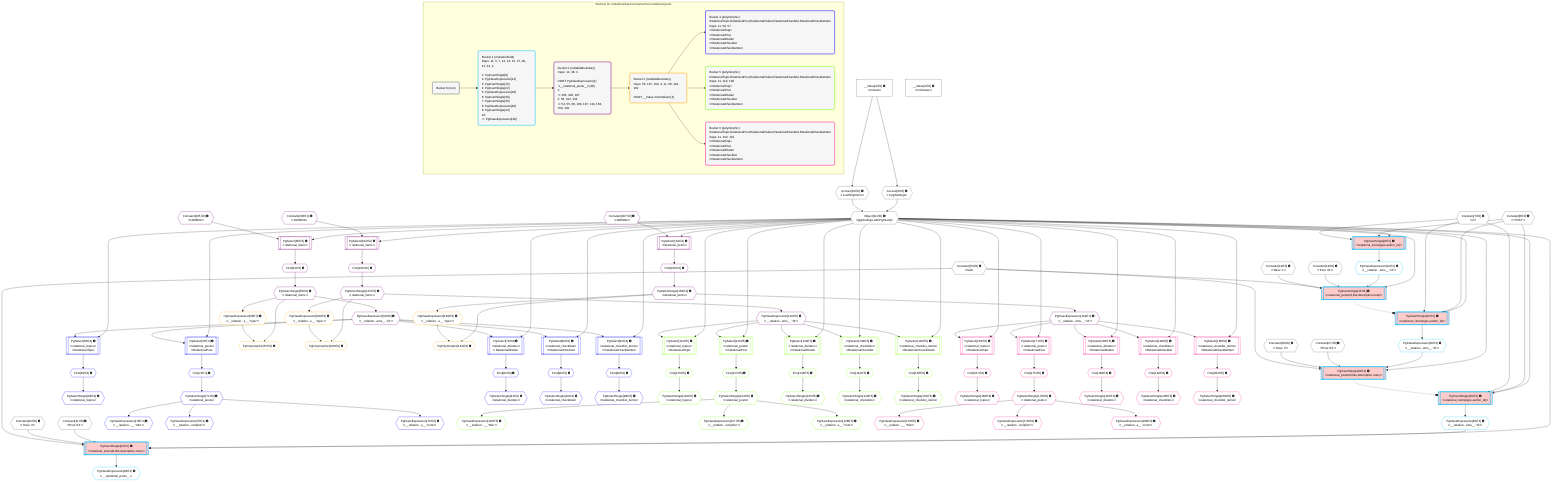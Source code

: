 %%{init: {'themeVariables': { 'fontSize': '12px'}}}%%
graph TD
    classDef path fill:#eee,stroke:#000,color:#000
    classDef plan fill:#fff,stroke-width:1px,color:#000
    classDef itemplan fill:#fff,stroke-width:2px,color:#000
    classDef unbatchedplan fill:#dff,stroke-width:1px,color:#000
    classDef sideeffectplan fill:#fcc,stroke-width:2px,color:#000
    classDef bucket fill:#f6f6f6,color:#000,stroke-width:2px,text-align:left


    %% plan dependencies
    Object11{{"Object[11∈0] ➊<br />ᐸ{pgSettings,withPgClient}ᐳ"}}:::plan
    Access9{{"Access[9∈0] ➊<br />ᐸ2.pgSettingsᐳ"}}:::plan
    Access10{{"Access[10∈0] ➊<br />ᐸ2.withPgClientᐳ"}}:::plan
    Access9 & Access10 --> Object11
    __Value2["__Value[2∈0] ➊<br />ᐸcontextᐳ"]:::plan
    __Value2 --> Access9
    __Value2 --> Access10
    __Value4["__Value[4∈0] ➊<br />ᐸrootValueᐳ"]:::plan
    Constant6{{"Constant[6∈0] ➊<br />ᐸ'POST'ᐳ"}}:::plan
    Constant7{{"Constant[7∈0] ➊<br />ᐸ2ᐳ"}}:::plan
    Constant13{{"Constant[13∈0] ➊<br />ᐸ'Post ꖛ1'ᐳ"}}:::plan
    Constant14{{"Constant[14∈0] ➊<br />ᐸ'Desc 1'ᐳ"}}:::plan
    Constant15{{"Constant[15∈0] ➊<br />ᐸnullᐳ"}}:::plan
    Constant27{{"Constant[27∈0] ➊<br />ᐸ'Post ꖛ2'ᐳ"}}:::plan
    Constant28{{"Constant[28∈0] ➊<br />ᐸ'Desc 2'ᐳ"}}:::plan
    Constant41{{"Constant[41∈0] ➊<br />ᐸ'Post ꖛ3'ᐳ"}}:::plan
    Constant42{{"Constant[42∈0] ➊<br />ᐸ'Desc 3'ᐳ"}}:::plan
    PgInsertSingle16[["PgInsertSingle[16∈1] ➊<br />ᐸrelational_posts(id,title,description,note)ᐳ"]]:::sideeffectplan
    PgClassExpression12{{"PgClassExpression[12∈1] ➊<br />ᐸ__relation...ems__.”id”ᐳ"}}:::plan
    Object11 & PgClassExpression12 & Constant13 & Constant14 & Constant15 --> PgInsertSingle16
    PgInsertSingle30[["PgInsertSingle[30∈1] ➊<br />ᐸrelational_posts(id,title,description,note)ᐳ"]]:::sideeffectplan
    PgClassExpression26{{"PgClassExpression[26∈1] ➊<br />ᐸ__relation...ems__.”id”ᐳ"}}:::plan
    Object11 & PgClassExpression26 & Constant27 & Constant28 & Constant15 --> PgInsertSingle30
    PgInsertSingle44[["PgInsertSingle[44∈1] ➊<br />ᐸrelational_posts(id,title,description,note)ᐳ"]]:::sideeffectplan
    PgClassExpression40{{"PgClassExpression[40∈1] ➊<br />ᐸ__relation...ems__.”id”ᐳ"}}:::plan
    Object11 & PgClassExpression40 & Constant41 & Constant42 & Constant15 --> PgInsertSingle44
    PgInsertSingle8[["PgInsertSingle[8∈1] ➊<br />ᐸrelational_items(type,author_id)ᐳ"]]:::sideeffectplan
    Object11 & Constant6 & Constant7 --> PgInsertSingle8
    PgInsertSingle22[["PgInsertSingle[22∈1] ➊<br />ᐸrelational_items(type,author_id)ᐳ"]]:::sideeffectplan
    Object11 & Constant6 & Constant7 --> PgInsertSingle22
    PgInsertSingle36[["PgInsertSingle[36∈1] ➊<br />ᐸrelational_items(type,author_id)ᐳ"]]:::sideeffectplan
    Object11 & Constant6 & Constant7 --> PgInsertSingle36
    PgInsertSingle8 --> PgClassExpression12
    PgInsertSingle22 --> PgClassExpression26
    PgInsertSingle36 --> PgClassExpression40
    PgClassExpression48{{"PgClassExpression[48∈1] ➊<br />ᐸ__relational_posts__ᐳ"}}:::plan
    PgInsertSingle44 --> PgClassExpression48
    PgSelect50[["PgSelect[50∈2] ➊<br />ᐸrelational_itemsᐳ"]]:::plan
    Constant205{{"Constant[205∈2] ➊<br />ᐸ1000000ᐳ"}}:::plan
    Object11 & Constant205 --> PgSelect50
    PgSelect102[["PgSelect[102∈2] ➊<br />ᐸrelational_itemsᐳ"]]:::plan
    Constant206{{"Constant[206∈2] ➊<br />ᐸ1000001ᐳ"}}:::plan
    Object11 & Constant206 --> PgSelect102
    PgSelect154[["PgSelect[154∈2] ➊<br />ᐸrelational_itemsᐳ"]]:::plan
    Constant207{{"Constant[207∈2] ➊<br />ᐸ1000002ᐳ"}}:::plan
    Object11 & Constant207 --> PgSelect154
    First54{{"First[54∈2] ➊"}}:::plan
    PgSelect50 --> First54
    PgSelectSingle55{{"PgSelectSingle[55∈2] ➊<br />ᐸrelational_itemsᐳ"}}:::plan
    First54 --> PgSelectSingle55
    PgClassExpression58{{"PgClassExpression[58∈2] ➊<br />ᐸ__relation...ems__.”id”ᐳ"}}:::plan
    PgSelectSingle55 --> PgClassExpression58
    First106{{"First[106∈2] ➊"}}:::plan
    PgSelect102 --> First106
    PgSelectSingle107{{"PgSelectSingle[107∈2] ➊<br />ᐸrelational_itemsᐳ"}}:::plan
    First106 --> PgSelectSingle107
    PgClassExpression110{{"PgClassExpression[110∈2] ➊<br />ᐸ__relation...ems__.”id”ᐳ"}}:::plan
    PgSelectSingle107 --> PgClassExpression110
    First158{{"First[158∈2] ➊"}}:::plan
    PgSelect154 --> First158
    PgSelectSingle159{{"PgSelectSingle[159∈2] ➊<br />ᐸrelational_itemsᐳ"}}:::plan
    First158 --> PgSelectSingle159
    PgClassExpression162{{"PgClassExpression[162∈2] ➊<br />ᐸ__relation...ems__.”id”ᐳ"}}:::plan
    PgSelectSingle159 --> PgClassExpression162
    PgPolymorphic57{{"PgPolymorphic[57∈3] ➊"}}:::plan
    PgClassExpression56{{"PgClassExpression[56∈3] ➊<br />ᐸ__relation...s__.”type”ᐳ"}}:::plan
    PgSelectSingle55 & PgClassExpression56 --> PgPolymorphic57
    PgPolymorphic109{{"PgPolymorphic[109∈3] ➊"}}:::plan
    PgClassExpression108{{"PgClassExpression[108∈3] ➊<br />ᐸ__relation...s__.”type”ᐳ"}}:::plan
    PgSelectSingle107 & PgClassExpression108 --> PgPolymorphic109
    PgPolymorphic161{{"PgPolymorphic[161∈3] ➊"}}:::plan
    PgClassExpression160{{"PgClassExpression[160∈3] ➊<br />ᐸ__relation...s__.”type”ᐳ"}}:::plan
    PgSelectSingle159 & PgClassExpression160 --> PgPolymorphic161
    PgSelectSingle55 --> PgClassExpression56
    PgSelectSingle107 --> PgClassExpression108
    PgSelectSingle159 --> PgClassExpression160
    PgSelect59[["PgSelect[59∈4] ➊<br />ᐸrelational_topicsᐳ<br />ᐳRelationalTopic"]]:::plan
    Object11 & PgClassExpression58 --> PgSelect59
    PgSelect67[["PgSelect[67∈4] ➊<br />ᐸrelational_postsᐳ<br />ᐳRelationalPost"]]:::plan
    Object11 & PgClassExpression58 --> PgSelect67
    PgSelect78[["PgSelect[78∈4] ➊<br />ᐸrelational_dividersᐳ<br />ᐳRelationalDivider"]]:::plan
    Object11 & PgClassExpression58 --> PgSelect78
    PgSelect86[["PgSelect[86∈4] ➊<br />ᐸrelational_checklistsᐳ<br />ᐳRelationalChecklist"]]:::plan
    Object11 & PgClassExpression58 --> PgSelect86
    PgSelect94[["PgSelect[94∈4] ➊<br />ᐸrelational_checklist_itemsᐳ<br />ᐳRelationalChecklistItem"]]:::plan
    Object11 & PgClassExpression58 --> PgSelect94
    First63{{"First[63∈4] ➊"}}:::plan
    PgSelect59 --> First63
    PgSelectSingle64{{"PgSelectSingle[64∈4] ➊<br />ᐸrelational_topicsᐳ"}}:::plan
    First63 --> PgSelectSingle64
    First71{{"First[71∈4] ➊"}}:::plan
    PgSelect67 --> First71
    PgSelectSingle72{{"PgSelectSingle[72∈4] ➊<br />ᐸrelational_postsᐳ"}}:::plan
    First71 --> PgSelectSingle72
    PgClassExpression74{{"PgClassExpression[74∈4] ➊<br />ᐸ__relation...__.”title”ᐳ"}}:::plan
    PgSelectSingle72 --> PgClassExpression74
    PgClassExpression75{{"PgClassExpression[75∈4] ➊<br />ᐸ__relation...scription”ᐳ"}}:::plan
    PgSelectSingle72 --> PgClassExpression75
    PgClassExpression76{{"PgClassExpression[76∈4] ➊<br />ᐸ__relation...s__.”note”ᐳ"}}:::plan
    PgSelectSingle72 --> PgClassExpression76
    First82{{"First[82∈4] ➊"}}:::plan
    PgSelect78 --> First82
    PgSelectSingle83{{"PgSelectSingle[83∈4] ➊<br />ᐸrelational_dividersᐳ"}}:::plan
    First82 --> PgSelectSingle83
    First90{{"First[90∈4] ➊"}}:::plan
    PgSelect86 --> First90
    PgSelectSingle91{{"PgSelectSingle[91∈4] ➊<br />ᐸrelational_checklistsᐳ"}}:::plan
    First90 --> PgSelectSingle91
    First98{{"First[98∈4] ➊"}}:::plan
    PgSelect94 --> First98
    PgSelectSingle99{{"PgSelectSingle[99∈4] ➊<br />ᐸrelational_checklist_itemsᐳ"}}:::plan
    First98 --> PgSelectSingle99
    PgSelect111[["PgSelect[111∈5] ➊<br />ᐸrelational_topicsᐳ<br />ᐳRelationalTopic"]]:::plan
    Object11 & PgClassExpression110 --> PgSelect111
    PgSelect119[["PgSelect[119∈5] ➊<br />ᐸrelational_postsᐳ<br />ᐳRelationalPost"]]:::plan
    Object11 & PgClassExpression110 --> PgSelect119
    PgSelect130[["PgSelect[130∈5] ➊<br />ᐸrelational_dividersᐳ<br />ᐳRelationalDivider"]]:::plan
    Object11 & PgClassExpression110 --> PgSelect130
    PgSelect138[["PgSelect[138∈5] ➊<br />ᐸrelational_checklistsᐳ<br />ᐳRelationalChecklist"]]:::plan
    Object11 & PgClassExpression110 --> PgSelect138
    PgSelect146[["PgSelect[146∈5] ➊<br />ᐸrelational_checklist_itemsᐳ<br />ᐳRelationalChecklistItem"]]:::plan
    Object11 & PgClassExpression110 --> PgSelect146
    First115{{"First[115∈5] ➊"}}:::plan
    PgSelect111 --> First115
    PgSelectSingle116{{"PgSelectSingle[116∈5] ➊<br />ᐸrelational_topicsᐳ"}}:::plan
    First115 --> PgSelectSingle116
    First123{{"First[123∈5] ➊"}}:::plan
    PgSelect119 --> First123
    PgSelectSingle124{{"PgSelectSingle[124∈5] ➊<br />ᐸrelational_postsᐳ"}}:::plan
    First123 --> PgSelectSingle124
    PgClassExpression126{{"PgClassExpression[126∈5] ➊<br />ᐸ__relation...__.”title”ᐳ"}}:::plan
    PgSelectSingle124 --> PgClassExpression126
    PgClassExpression127{{"PgClassExpression[127∈5] ➊<br />ᐸ__relation...scription”ᐳ"}}:::plan
    PgSelectSingle124 --> PgClassExpression127
    PgClassExpression128{{"PgClassExpression[128∈5] ➊<br />ᐸ__relation...s__.”note”ᐳ"}}:::plan
    PgSelectSingle124 --> PgClassExpression128
    First134{{"First[134∈5] ➊"}}:::plan
    PgSelect130 --> First134
    PgSelectSingle135{{"PgSelectSingle[135∈5] ➊<br />ᐸrelational_dividersᐳ"}}:::plan
    First134 --> PgSelectSingle135
    First142{{"First[142∈5] ➊"}}:::plan
    PgSelect138 --> First142
    PgSelectSingle143{{"PgSelectSingle[143∈5] ➊<br />ᐸrelational_checklistsᐳ"}}:::plan
    First142 --> PgSelectSingle143
    First150{{"First[150∈5] ➊"}}:::plan
    PgSelect146 --> First150
    PgSelectSingle151{{"PgSelectSingle[151∈5] ➊<br />ᐸrelational_checklist_itemsᐳ"}}:::plan
    First150 --> PgSelectSingle151
    PgSelect163[["PgSelect[163∈6] ➊<br />ᐸrelational_topicsᐳ<br />ᐳRelationalTopic"]]:::plan
    Object11 & PgClassExpression162 --> PgSelect163
    PgSelect171[["PgSelect[171∈6] ➊<br />ᐸrelational_postsᐳ<br />ᐳRelationalPost"]]:::plan
    Object11 & PgClassExpression162 --> PgSelect171
    PgSelect182[["PgSelect[182∈6] ➊<br />ᐸrelational_dividersᐳ<br />ᐳRelationalDivider"]]:::plan
    Object11 & PgClassExpression162 --> PgSelect182
    PgSelect190[["PgSelect[190∈6] ➊<br />ᐸrelational_checklistsᐳ<br />ᐳRelationalChecklist"]]:::plan
    Object11 & PgClassExpression162 --> PgSelect190
    PgSelect198[["PgSelect[198∈6] ➊<br />ᐸrelational_checklist_itemsᐳ<br />ᐳRelationalChecklistItem"]]:::plan
    Object11 & PgClassExpression162 --> PgSelect198
    First167{{"First[167∈6] ➊"}}:::plan
    PgSelect163 --> First167
    PgSelectSingle168{{"PgSelectSingle[168∈6] ➊<br />ᐸrelational_topicsᐳ"}}:::plan
    First167 --> PgSelectSingle168
    First175{{"First[175∈6] ➊"}}:::plan
    PgSelect171 --> First175
    PgSelectSingle176{{"PgSelectSingle[176∈6] ➊<br />ᐸrelational_postsᐳ"}}:::plan
    First175 --> PgSelectSingle176
    PgClassExpression178{{"PgClassExpression[178∈6] ➊<br />ᐸ__relation...__.”title”ᐳ"}}:::plan
    PgSelectSingle176 --> PgClassExpression178
    PgClassExpression179{{"PgClassExpression[179∈6] ➊<br />ᐸ__relation...scription”ᐳ"}}:::plan
    PgSelectSingle176 --> PgClassExpression179
    PgClassExpression180{{"PgClassExpression[180∈6] ➊<br />ᐸ__relation...s__.”note”ᐳ"}}:::plan
    PgSelectSingle176 --> PgClassExpression180
    First186{{"First[186∈6] ➊"}}:::plan
    PgSelect182 --> First186
    PgSelectSingle187{{"PgSelectSingle[187∈6] ➊<br />ᐸrelational_dividersᐳ"}}:::plan
    First186 --> PgSelectSingle187
    First194{{"First[194∈6] ➊"}}:::plan
    PgSelect190 --> First194
    PgSelectSingle195{{"PgSelectSingle[195∈6] ➊<br />ᐸrelational_checklistsᐳ"}}:::plan
    First194 --> PgSelectSingle195
    First202{{"First[202∈6] ➊"}}:::plan
    PgSelect198 --> First202
    PgSelectSingle203{{"PgSelectSingle[203∈6] ➊<br />ᐸrelational_checklist_itemsᐳ"}}:::plan
    First202 --> PgSelectSingle203

    %% define steps

    %% implicit side effects
    PgInsertSingle16 -.-o PgInsertSingle22
    PgInsertSingle30 -.-o PgInsertSingle36

    subgraph "Buckets for mutations/basics/create-three-relational-posts"
    Bucket0("Bucket 0 (root)"):::bucket
    classDef bucket0 stroke:#696969
    class Bucket0,__Value2,__Value4,Constant6,Constant7,Access9,Access10,Object11,Constant13,Constant14,Constant15,Constant27,Constant28,Constant41,Constant42 bucket0
    Bucket1("Bucket 1 (mutationField)<br />Deps: 11, 6, 7, 13, 14, 15, 27, 28, 41, 42, 4<br /><br />1: PgInsertSingle[8]<br />2: PgClassExpression[12]<br />3: PgInsertSingle[16]<br />4: PgInsertSingle[22]<br />5: PgClassExpression[26]<br />6: PgInsertSingle[30]<br />7: PgInsertSingle[36]<br />8: PgClassExpression[40]<br />9: PgInsertSingle[44]<br />10: <br />ᐳ: PgClassExpression[48]"):::bucket
    classDef bucket1 stroke:#00bfff
    class Bucket1,PgInsertSingle8,PgClassExpression12,PgInsertSingle16,PgInsertSingle22,PgClassExpression26,PgInsertSingle30,PgInsertSingle36,PgClassExpression40,PgInsertSingle44,PgClassExpression48 bucket1
    Bucket2("Bucket 2 (nullableBoundary)<br />Deps: 11, 48, 4<br /><br />ROOT PgClassExpression{1}ᐸ__relational_posts__ᐳ[48]<br />1: <br />ᐳ: 205, 206, 207<br />2: 50, 102, 154<br />ᐳ: 54, 55, 58, 106, 107, 110, 158, 159, 162"):::bucket
    classDef bucket2 stroke:#7f007f
    class Bucket2,PgSelect50,First54,PgSelectSingle55,PgClassExpression58,PgSelect102,First106,PgSelectSingle107,PgClassExpression110,PgSelect154,First158,PgSelectSingle159,PgClassExpression162,Constant205,Constant206,Constant207 bucket2
    Bucket3("Bucket 3 (nullableBoundary)<br />Deps: 55, 107, 159, 4, 11, 58, 110, 162<br /><br />ROOT __ValueᐸrootValueᐳ[4]"):::bucket
    classDef bucket3 stroke:#ffa500
    class Bucket3,PgClassExpression56,PgPolymorphic57,PgClassExpression108,PgPolymorphic109,PgClassExpression160,PgPolymorphic161 bucket3
    Bucket4("Bucket 4 (polymorphic)<br />RelationalTopic,RelationalPost,RelationalDivider,RelationalChecklist,RelationalChecklistItem<br />Deps: 11, 58, 57<br />ᐳRelationalTopic<br />ᐳRelationalPost<br />ᐳRelationalDivider<br />ᐳRelationalChecklist<br />ᐳRelationalChecklistItem"):::bucket
    classDef bucket4 stroke:#0000ff
    class Bucket4,PgSelect59,First63,PgSelectSingle64,PgSelect67,First71,PgSelectSingle72,PgClassExpression74,PgClassExpression75,PgClassExpression76,PgSelect78,First82,PgSelectSingle83,PgSelect86,First90,PgSelectSingle91,PgSelect94,First98,PgSelectSingle99 bucket4
    Bucket5("Bucket 5 (polymorphic)<br />RelationalTopic,RelationalPost,RelationalDivider,RelationalChecklist,RelationalChecklistItem<br />Deps: 11, 110, 109<br />ᐳRelationalTopic<br />ᐳRelationalPost<br />ᐳRelationalDivider<br />ᐳRelationalChecklist<br />ᐳRelationalChecklistItem"):::bucket
    classDef bucket5 stroke:#7fff00
    class Bucket5,PgSelect111,First115,PgSelectSingle116,PgSelect119,First123,PgSelectSingle124,PgClassExpression126,PgClassExpression127,PgClassExpression128,PgSelect130,First134,PgSelectSingle135,PgSelect138,First142,PgSelectSingle143,PgSelect146,First150,PgSelectSingle151 bucket5
    Bucket6("Bucket 6 (polymorphic)<br />RelationalTopic,RelationalPost,RelationalDivider,RelationalChecklist,RelationalChecklistItem<br />Deps: 11, 162, 161<br />ᐳRelationalTopic<br />ᐳRelationalPost<br />ᐳRelationalDivider<br />ᐳRelationalChecklist<br />ᐳRelationalChecklistItem"):::bucket
    classDef bucket6 stroke:#ff1493
    class Bucket6,PgSelect163,First167,PgSelectSingle168,PgSelect171,First175,PgSelectSingle176,PgClassExpression178,PgClassExpression179,PgClassExpression180,PgSelect182,First186,PgSelectSingle187,PgSelect190,First194,PgSelectSingle195,PgSelect198,First202,PgSelectSingle203 bucket6
    Bucket0 --> Bucket1
    Bucket1 --> Bucket2
    Bucket2 --> Bucket3
    Bucket3 --> Bucket4 & Bucket5 & Bucket6
    end